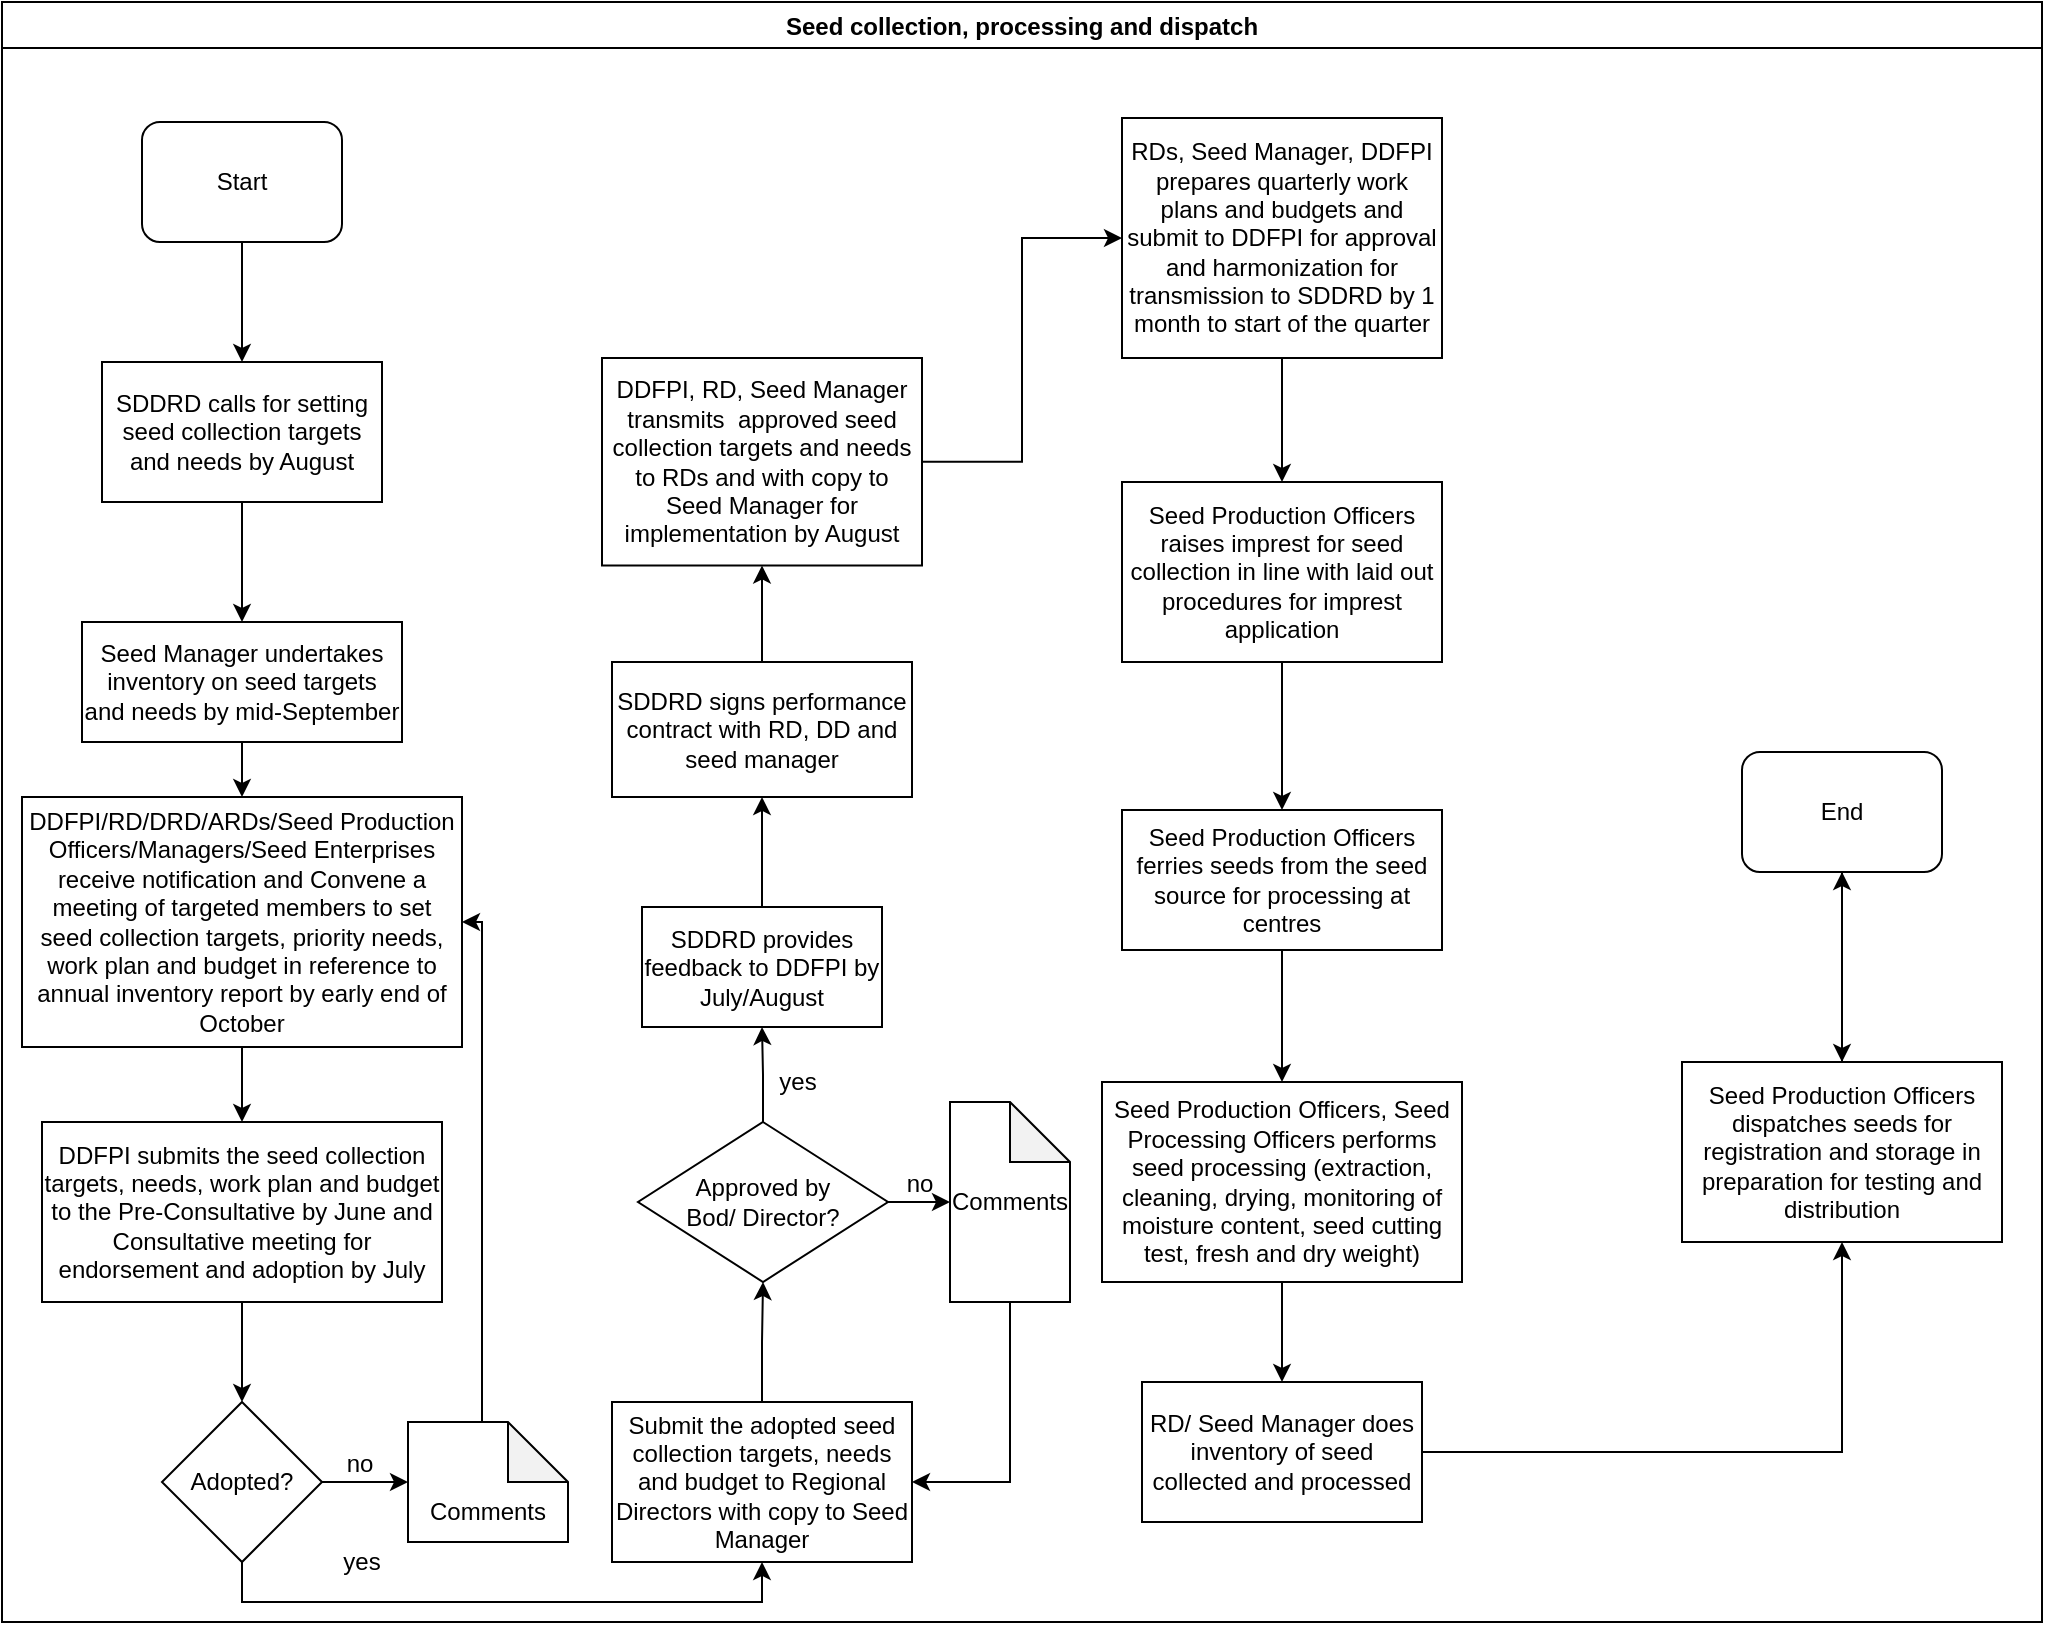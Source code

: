 <mxfile version="14.2.9" type="github">
  <diagram id="Hti3g_JA2gQ-FCei74Bm" name="Page-1">
    <mxGraphModel dx="1038" dy="547" grid="1" gridSize="10" guides="1" tooltips="1" connect="1" arrows="1" fold="1" page="1" pageScale="1" pageWidth="1169" pageHeight="827" math="0" shadow="0">
      <root>
        <mxCell id="0" />
        <mxCell id="1" parent="0" />
        <mxCell id="CFJs6edvpneOBIYGKQMz-1" value="Seed collection, processing and dispatch" style="swimlane;" parent="1" vertex="1">
          <mxGeometry x="10" y="10" width="1020" height="810" as="geometry" />
        </mxCell>
        <mxCell id="CFJs6edvpneOBIYGKQMz-2" value="Start" style="rounded=1;whiteSpace=wrap;html=1;" parent="CFJs6edvpneOBIYGKQMz-1" vertex="1">
          <mxGeometry x="70" y="60" width="100" height="60" as="geometry" />
        </mxCell>
        <mxCell id="CFJs6edvpneOBIYGKQMz-5" value="SDDRD calls for setting seed collection targets and needs by August" style="rounded=0;whiteSpace=wrap;html=1;" parent="CFJs6edvpneOBIYGKQMz-1" vertex="1">
          <mxGeometry x="50" y="180" width="140" height="70" as="geometry" />
        </mxCell>
        <mxCell id="CFJs6edvpneOBIYGKQMz-4" value="" style="edgeStyle=orthogonalEdgeStyle;rounded=0;orthogonalLoop=1;jettySize=auto;html=1;" parent="CFJs6edvpneOBIYGKQMz-1" source="CFJs6edvpneOBIYGKQMz-2" target="CFJs6edvpneOBIYGKQMz-5" edge="1">
          <mxGeometry relative="1" as="geometry">
            <mxPoint x="120" y="200" as="targetPoint" />
          </mxGeometry>
        </mxCell>
        <mxCell id="CFJs6edvpneOBIYGKQMz-6" value="Seed Manager undertakes inventory on seed targets and needs by mid-September" style="whiteSpace=wrap;html=1;rounded=0;" parent="CFJs6edvpneOBIYGKQMz-1" vertex="1">
          <mxGeometry x="40" y="310" width="160" height="60" as="geometry" />
        </mxCell>
        <mxCell id="CFJs6edvpneOBIYGKQMz-7" value="" style="edgeStyle=orthogonalEdgeStyle;rounded=0;orthogonalLoop=1;jettySize=auto;html=1;" parent="CFJs6edvpneOBIYGKQMz-1" source="CFJs6edvpneOBIYGKQMz-5" target="CFJs6edvpneOBIYGKQMz-6" edge="1">
          <mxGeometry relative="1" as="geometry" />
        </mxCell>
        <mxCell id="CFJs6edvpneOBIYGKQMz-8" value="DDFPI/RD/DRD/ARDs/Seed Production Officers/Managers/Seed Enterprises receive notification and Convene a meeting of targeted members to set seed collection targets, priority needs, work plan and budget in reference to annual inventory report by early end of October" style="whiteSpace=wrap;html=1;rounded=0;" parent="CFJs6edvpneOBIYGKQMz-1" vertex="1">
          <mxGeometry x="10" y="397.5" width="220" height="125" as="geometry" />
        </mxCell>
        <mxCell id="CFJs6edvpneOBIYGKQMz-9" value="" style="edgeStyle=orthogonalEdgeStyle;rounded=0;orthogonalLoop=1;jettySize=auto;html=1;" parent="CFJs6edvpneOBIYGKQMz-1" source="CFJs6edvpneOBIYGKQMz-6" target="CFJs6edvpneOBIYGKQMz-8" edge="1">
          <mxGeometry relative="1" as="geometry" />
        </mxCell>
        <mxCell id="CFJs6edvpneOBIYGKQMz-10" value="DDFPI submits the seed collection targets, needs, work plan and budget to the Pre-Consultative by June and Consultative meeting for endorsement and adoption by July" style="whiteSpace=wrap;html=1;rounded=0;" parent="CFJs6edvpneOBIYGKQMz-1" vertex="1">
          <mxGeometry x="20" y="560" width="200" height="90" as="geometry" />
        </mxCell>
        <mxCell id="CFJs6edvpneOBIYGKQMz-11" value="" style="edgeStyle=orthogonalEdgeStyle;rounded=0;orthogonalLoop=1;jettySize=auto;html=1;" parent="CFJs6edvpneOBIYGKQMz-1" source="CFJs6edvpneOBIYGKQMz-8" target="CFJs6edvpneOBIYGKQMz-10" edge="1">
          <mxGeometry relative="1" as="geometry" />
        </mxCell>
        <mxCell id="CFJs6edvpneOBIYGKQMz-18" value="SDDRD provides feedback to DDFPI by July/August" style="whiteSpace=wrap;html=1;rounded=0;" parent="CFJs6edvpneOBIYGKQMz-1" vertex="1">
          <mxGeometry x="320" y="452.5" width="120" height="60" as="geometry" />
        </mxCell>
        <mxCell id="CFJs6edvpneOBIYGKQMz-19" value="" style="edgeStyle=orthogonalEdgeStyle;rounded=0;orthogonalLoop=1;jettySize=auto;html=1;exitX=0.5;exitY=0;exitDx=0;exitDy=0;" parent="CFJs6edvpneOBIYGKQMz-1" source="MZVsST3rRnBNN1hDtOj--13" target="CFJs6edvpneOBIYGKQMz-18" edge="1">
          <mxGeometry relative="1" as="geometry">
            <mxPoint x="380" y="560" as="sourcePoint" />
          </mxGeometry>
        </mxCell>
        <mxCell id="CFJs6edvpneOBIYGKQMz-20" value="SDDRD signs performance contract with RD, DD and seed manager" style="whiteSpace=wrap;html=1;rounded=0;" parent="CFJs6edvpneOBIYGKQMz-1" vertex="1">
          <mxGeometry x="305" y="330" width="150" height="67.5" as="geometry" />
        </mxCell>
        <mxCell id="CFJs6edvpneOBIYGKQMz-21" value="" style="edgeStyle=orthogonalEdgeStyle;rounded=0;orthogonalLoop=1;jettySize=auto;html=1;" parent="CFJs6edvpneOBIYGKQMz-1" source="CFJs6edvpneOBIYGKQMz-18" target="CFJs6edvpneOBIYGKQMz-20" edge="1">
          <mxGeometry relative="1" as="geometry" />
        </mxCell>
        <mxCell id="CFJs6edvpneOBIYGKQMz-22" value="DDFPI, RD, Seed Manager transmits&amp;nbsp; approved seed collection targets and needs to RDs and with copy to Seed Manager for implementation by August" style="whiteSpace=wrap;html=1;rounded=0;" parent="CFJs6edvpneOBIYGKQMz-1" vertex="1">
          <mxGeometry x="300" y="178" width="160" height="103.75" as="geometry" />
        </mxCell>
        <mxCell id="CFJs6edvpneOBIYGKQMz-23" value="" style="edgeStyle=orthogonalEdgeStyle;rounded=0;orthogonalLoop=1;jettySize=auto;html=1;" parent="CFJs6edvpneOBIYGKQMz-1" source="CFJs6edvpneOBIYGKQMz-20" target="CFJs6edvpneOBIYGKQMz-22" edge="1">
          <mxGeometry relative="1" as="geometry" />
        </mxCell>
        <mxCell id="CFJs6edvpneOBIYGKQMz-26" value="Seed Production Officers raises imprest for seed collection in line with laid out procedures for imprest application" style="whiteSpace=wrap;html=1;rounded=0;" parent="CFJs6edvpneOBIYGKQMz-1" vertex="1">
          <mxGeometry x="560" y="240" width="160" height="90" as="geometry" />
        </mxCell>
        <mxCell id="CFJs6edvpneOBIYGKQMz-28" value="Seed Production Officers ferries seeds from the seed source for processing at centres" style="whiteSpace=wrap;html=1;rounded=0;" parent="CFJs6edvpneOBIYGKQMz-1" vertex="1">
          <mxGeometry x="560" y="404" width="160" height="70" as="geometry" />
        </mxCell>
        <mxCell id="CFJs6edvpneOBIYGKQMz-29" value="" style="edgeStyle=orthogonalEdgeStyle;rounded=0;orthogonalLoop=1;jettySize=auto;html=1;" parent="CFJs6edvpneOBIYGKQMz-1" source="CFJs6edvpneOBIYGKQMz-26" target="CFJs6edvpneOBIYGKQMz-28" edge="1">
          <mxGeometry relative="1" as="geometry" />
        </mxCell>
        <mxCell id="CFJs6edvpneOBIYGKQMz-30" value="Seed Production Officers, Seed Processing Officers performs seed processing (extraction, cleaning, drying, monitoring of moisture content, seed cutting test, fresh and dry weight)" style="whiteSpace=wrap;html=1;rounded=0;" parent="CFJs6edvpneOBIYGKQMz-1" vertex="1">
          <mxGeometry x="550" y="540" width="180" height="100" as="geometry" />
        </mxCell>
        <mxCell id="CFJs6edvpneOBIYGKQMz-31" value="" style="edgeStyle=orthogonalEdgeStyle;rounded=0;orthogonalLoop=1;jettySize=auto;html=1;" parent="CFJs6edvpneOBIYGKQMz-1" source="CFJs6edvpneOBIYGKQMz-28" target="CFJs6edvpneOBIYGKQMz-30" edge="1">
          <mxGeometry relative="1" as="geometry" />
        </mxCell>
        <mxCell id="CFJs6edvpneOBIYGKQMz-38" value="End" style="rounded=1;whiteSpace=wrap;html=1;" parent="CFJs6edvpneOBIYGKQMz-1" vertex="1">
          <mxGeometry x="870" y="375" width="100" height="60" as="geometry" />
        </mxCell>
        <mxCell id="MZVsST3rRnBNN1hDtOj--1" value="Adopted?" style="rhombus;whiteSpace=wrap;html=1;" vertex="1" parent="CFJs6edvpneOBIYGKQMz-1">
          <mxGeometry x="80" y="700" width="80" height="80" as="geometry" />
        </mxCell>
        <mxCell id="CFJs6edvpneOBIYGKQMz-13" value="" style="edgeStyle=orthogonalEdgeStyle;rounded=0;orthogonalLoop=1;jettySize=auto;html=1;" parent="CFJs6edvpneOBIYGKQMz-1" source="CFJs6edvpneOBIYGKQMz-10" target="MZVsST3rRnBNN1hDtOj--1" edge="1">
          <mxGeometry relative="1" as="geometry">
            <mxPoint x="120" y="700" as="targetPoint" />
          </mxGeometry>
        </mxCell>
        <mxCell id="MZVsST3rRnBNN1hDtOj--6" value="yes" style="text;html=1;strokeColor=none;fillColor=none;align=center;verticalAlign=middle;whiteSpace=wrap;rounded=0;" vertex="1" parent="CFJs6edvpneOBIYGKQMz-1">
          <mxGeometry x="160" y="770" width="40" height="20" as="geometry" />
        </mxCell>
        <mxCell id="MZVsST3rRnBNN1hDtOj--4" value="Submit the adopted seed collection targets, needs and budget to Regional Directors with copy to Seed Manager" style="whiteSpace=wrap;html=1;" vertex="1" parent="CFJs6edvpneOBIYGKQMz-1">
          <mxGeometry x="305" y="700" width="150" height="80" as="geometry" />
        </mxCell>
        <mxCell id="MZVsST3rRnBNN1hDtOj--5" value="" style="edgeStyle=orthogonalEdgeStyle;rounded=0;orthogonalLoop=1;jettySize=auto;html=1;exitX=0.5;exitY=1;exitDx=0;exitDy=0;entryX=0.5;entryY=1;entryDx=0;entryDy=0;" edge="1" parent="CFJs6edvpneOBIYGKQMz-1" source="MZVsST3rRnBNN1hDtOj--1" target="MZVsST3rRnBNN1hDtOj--4">
          <mxGeometry relative="1" as="geometry" />
        </mxCell>
        <mxCell id="CFJs6edvpneOBIYGKQMz-17" value="" style="edgeStyle=orthogonalEdgeStyle;rounded=0;orthogonalLoop=1;jettySize=auto;html=1;exitX=0.5;exitY=0;exitDx=0;exitDy=0;entryX=0.5;entryY=1;entryDx=0;entryDy=0;" parent="CFJs6edvpneOBIYGKQMz-1" source="MZVsST3rRnBNN1hDtOj--4" target="MZVsST3rRnBNN1hDtOj--13" edge="1">
          <mxGeometry relative="1" as="geometry">
            <mxPoint x="380" y="700" as="sourcePoint" />
            <mxPoint x="380" y="640" as="targetPoint" />
          </mxGeometry>
        </mxCell>
        <mxCell id="MZVsST3rRnBNN1hDtOj--9" value="&lt;div&gt;&lt;br&gt;&lt;/div&gt;&lt;div&gt;&lt;br&gt;&lt;/div&gt;&lt;div&gt;Comments&lt;/div&gt;" style="shape=note;whiteSpace=wrap;html=1;backgroundOutline=1;darkOpacity=0.05;" vertex="1" parent="CFJs6edvpneOBIYGKQMz-1">
          <mxGeometry x="203" y="710" width="80" height="60" as="geometry" />
        </mxCell>
        <mxCell id="MZVsST3rRnBNN1hDtOj--10" value="" style="edgeStyle=orthogonalEdgeStyle;rounded=0;orthogonalLoop=1;jettySize=auto;html=1;" edge="1" parent="CFJs6edvpneOBIYGKQMz-1" source="MZVsST3rRnBNN1hDtOj--1" target="MZVsST3rRnBNN1hDtOj--9">
          <mxGeometry relative="1" as="geometry" />
        </mxCell>
        <mxCell id="MZVsST3rRnBNN1hDtOj--12" value="" style="edgeStyle=orthogonalEdgeStyle;rounded=0;orthogonalLoop=1;jettySize=auto;html=1;entryX=1;entryY=0.5;entryDx=0;entryDy=0;" edge="1" parent="CFJs6edvpneOBIYGKQMz-1" source="MZVsST3rRnBNN1hDtOj--9" target="CFJs6edvpneOBIYGKQMz-8">
          <mxGeometry relative="1" as="geometry">
            <mxPoint x="240" y="630" as="targetPoint" />
            <Array as="points">
              <mxPoint x="240" y="460" />
            </Array>
          </mxGeometry>
        </mxCell>
        <mxCell id="MZVsST3rRnBNN1hDtOj--13" value="&lt;div&gt;Approved by&lt;/div&gt;&lt;div&gt;Bod/ Director?&lt;br&gt;&lt;/div&gt;" style="rhombus;whiteSpace=wrap;html=1;" vertex="1" parent="CFJs6edvpneOBIYGKQMz-1">
          <mxGeometry x="318" y="560" width="125" height="80" as="geometry" />
        </mxCell>
        <mxCell id="MZVsST3rRnBNN1hDtOj--14" value="yes" style="text;html=1;strokeColor=none;fillColor=none;align=center;verticalAlign=middle;whiteSpace=wrap;rounded=0;" vertex="1" parent="CFJs6edvpneOBIYGKQMz-1">
          <mxGeometry x="378" y="530" width="40" height="20" as="geometry" />
        </mxCell>
        <mxCell id="MZVsST3rRnBNN1hDtOj--16" value="Comments" style="shape=note;whiteSpace=wrap;html=1;backgroundOutline=1;darkOpacity=0.05;" vertex="1" parent="CFJs6edvpneOBIYGKQMz-1">
          <mxGeometry x="474" y="550" width="60" height="100" as="geometry" />
        </mxCell>
        <mxCell id="MZVsST3rRnBNN1hDtOj--17" value="" style="edgeStyle=orthogonalEdgeStyle;rounded=0;orthogonalLoop=1;jettySize=auto;html=1;" edge="1" parent="CFJs6edvpneOBIYGKQMz-1" source="MZVsST3rRnBNN1hDtOj--13" target="MZVsST3rRnBNN1hDtOj--16">
          <mxGeometry relative="1" as="geometry" />
        </mxCell>
        <mxCell id="MZVsST3rRnBNN1hDtOj--21" value="" style="edgeStyle=orthogonalEdgeStyle;rounded=0;orthogonalLoop=1;jettySize=auto;html=1;entryX=1;entryY=0.5;entryDx=0;entryDy=0;exitX=0.5;exitY=1;exitDx=0;exitDy=0;exitPerimeter=0;" edge="1" parent="CFJs6edvpneOBIYGKQMz-1" source="MZVsST3rRnBNN1hDtOj--16" target="MZVsST3rRnBNN1hDtOj--4">
          <mxGeometry relative="1" as="geometry">
            <mxPoint x="510" y="750" as="targetPoint" />
          </mxGeometry>
        </mxCell>
        <mxCell id="CFJs6edvpneOBIYGKQMz-24" value="RDs, Seed Manager, DDFPI prepares quarterly work plans and budgets and submit to DDFPI for approval and harmonization for transmission to SDDRD by 1 month to start of the quarter" style="whiteSpace=wrap;html=1;rounded=0;" parent="CFJs6edvpneOBIYGKQMz-1" vertex="1">
          <mxGeometry x="560" y="58" width="160" height="120" as="geometry" />
        </mxCell>
        <mxCell id="CFJs6edvpneOBIYGKQMz-27" value="" style="edgeStyle=orthogonalEdgeStyle;rounded=0;orthogonalLoop=1;jettySize=auto;html=1;" parent="CFJs6edvpneOBIYGKQMz-1" source="CFJs6edvpneOBIYGKQMz-24" target="CFJs6edvpneOBIYGKQMz-26" edge="1">
          <mxGeometry relative="1" as="geometry" />
        </mxCell>
        <mxCell id="CFJs6edvpneOBIYGKQMz-25" value="" style="edgeStyle=orthogonalEdgeStyle;rounded=0;orthogonalLoop=1;jettySize=auto;html=1;" parent="CFJs6edvpneOBIYGKQMz-1" source="CFJs6edvpneOBIYGKQMz-22" target="CFJs6edvpneOBIYGKQMz-24" edge="1">
          <mxGeometry relative="1" as="geometry" />
        </mxCell>
        <mxCell id="CFJs6edvpneOBIYGKQMz-32" value="RD/ Seed Manager does inventory of seed collected and processed" style="whiteSpace=wrap;html=1;rounded=0;" parent="CFJs6edvpneOBIYGKQMz-1" vertex="1">
          <mxGeometry x="570" y="690" width="140" height="70" as="geometry" />
        </mxCell>
        <mxCell id="CFJs6edvpneOBIYGKQMz-33" value="" style="edgeStyle=orthogonalEdgeStyle;rounded=0;orthogonalLoop=1;jettySize=auto;html=1;" parent="CFJs6edvpneOBIYGKQMz-1" source="CFJs6edvpneOBIYGKQMz-30" target="CFJs6edvpneOBIYGKQMz-32" edge="1">
          <mxGeometry relative="1" as="geometry" />
        </mxCell>
        <mxCell id="CFJs6edvpneOBIYGKQMz-35" value="" style="edgeStyle=orthogonalEdgeStyle;rounded=0;orthogonalLoop=1;jettySize=auto;html=1;" parent="1" source="CFJs6edvpneOBIYGKQMz-32" target="CFJs6edvpneOBIYGKQMz-34" edge="1">
          <mxGeometry relative="1" as="geometry" />
        </mxCell>
        <mxCell id="CFJs6edvpneOBIYGKQMz-37" value="" style="edgeStyle=orthogonalEdgeStyle;rounded=0;orthogonalLoop=1;jettySize=auto;html=1;" parent="1" source="CFJs6edvpneOBIYGKQMz-34" edge="1">
          <mxGeometry relative="1" as="geometry">
            <mxPoint x="930" y="445" as="targetPoint" />
          </mxGeometry>
        </mxCell>
        <mxCell id="CFJs6edvpneOBIYGKQMz-34" value="Seed Production Officers dispatches seeds for registration and storage in preparation for testing and distribution" style="whiteSpace=wrap;html=1;rounded=0;" parent="1" vertex="1">
          <mxGeometry x="850" y="540" width="160" height="90" as="geometry" />
        </mxCell>
        <mxCell id="CFJs6edvpneOBIYGKQMz-39" value="" style="edgeStyle=orthogonalEdgeStyle;rounded=0;orthogonalLoop=1;jettySize=auto;html=1;exitX=0.5;exitY=1;exitDx=0;exitDy=0;" parent="1" source="CFJs6edvpneOBIYGKQMz-38" target="CFJs6edvpneOBIYGKQMz-34" edge="1">
          <mxGeometry relative="1" as="geometry" />
        </mxCell>
        <mxCell id="MZVsST3rRnBNN1hDtOj--15" value="no" style="text;html=1;strokeColor=none;fillColor=none;align=center;verticalAlign=middle;whiteSpace=wrap;rounded=0;" vertex="1" parent="1">
          <mxGeometry x="169" y="731" width="40" height="20" as="geometry" />
        </mxCell>
        <mxCell id="MZVsST3rRnBNN1hDtOj--18" value="no" style="text;html=1;strokeColor=none;fillColor=none;align=center;verticalAlign=middle;whiteSpace=wrap;rounded=0;" vertex="1" parent="1">
          <mxGeometry x="449" y="591" width="40" height="20" as="geometry" />
        </mxCell>
      </root>
    </mxGraphModel>
  </diagram>
</mxfile>
